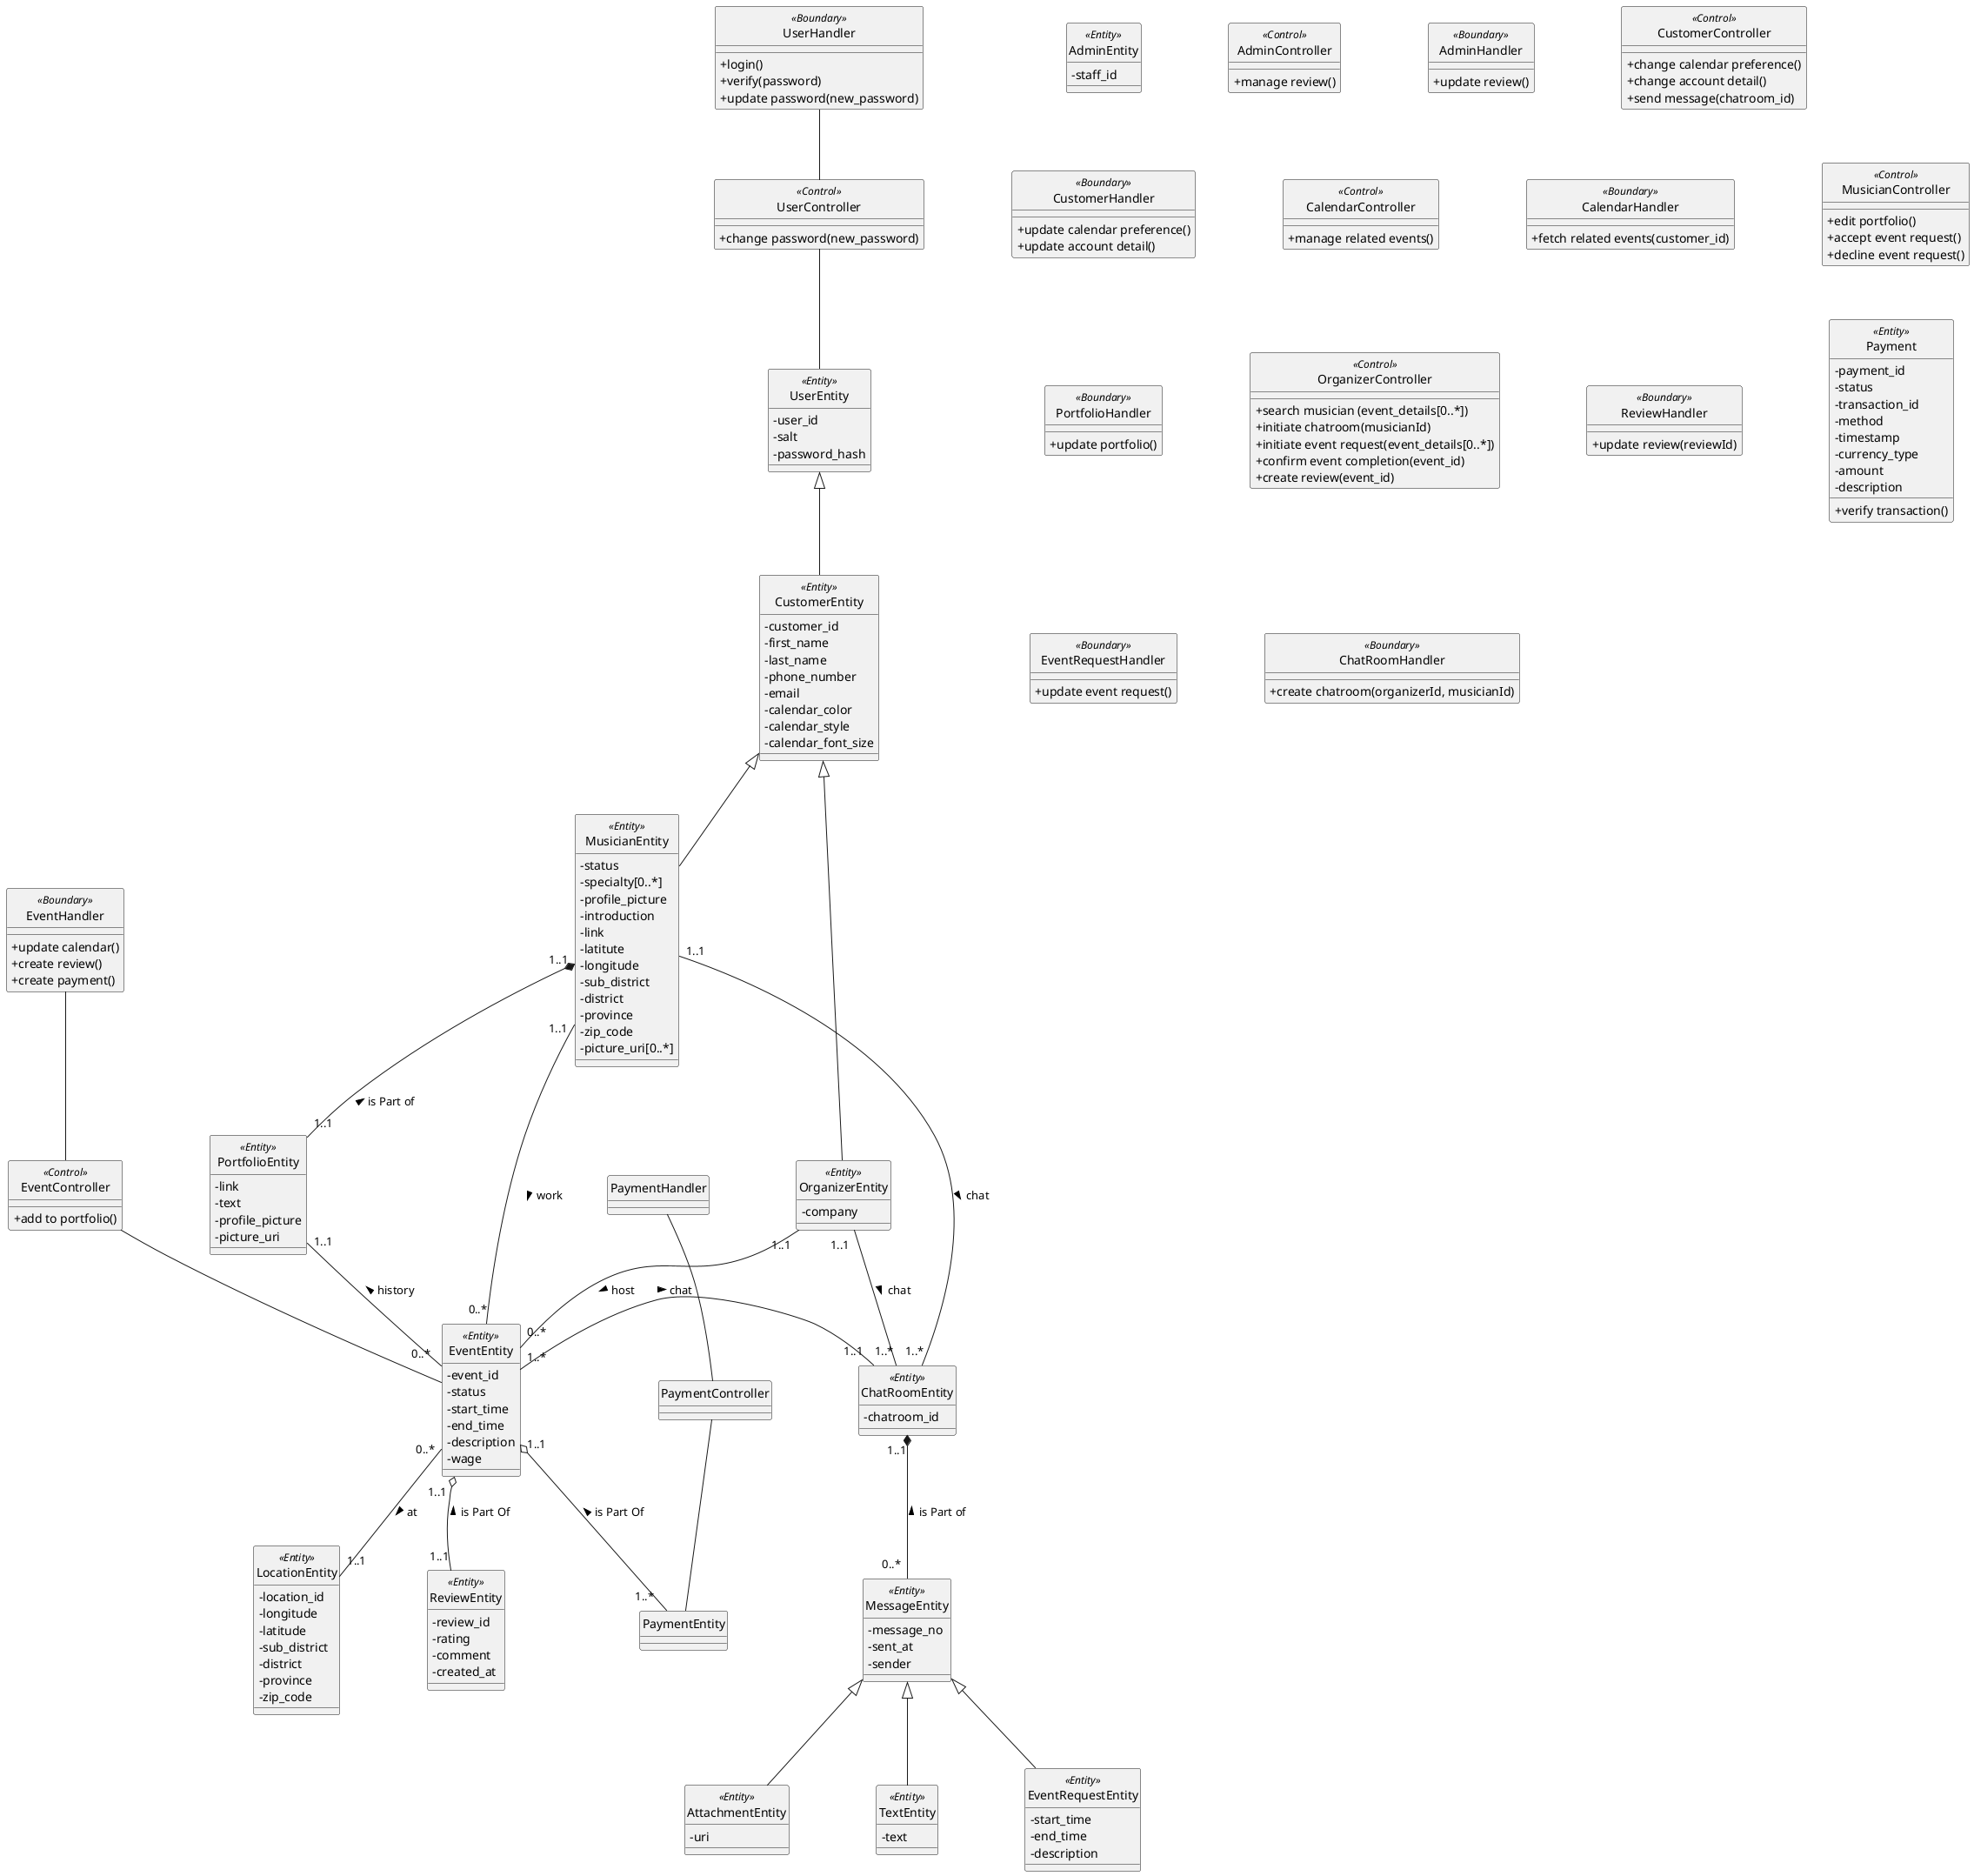 @startuml classDiagram

    ' use text-base attributes icon
    skinparam classAttributeIconSize 0
    ' hide class icon
    hide circle

    'skinparam linetype ortho
    'skinparam linetype polyline

    skinparam nodesep 100
    'skinparam ranksep 100

    'skinparam classBackgroundColor #d0b6eb
    'skinparam ClassFontSize 10 

    UserEntity <|-- CustomerEntity
    CustomerEntity <|-- MusicianEntity
    CustomerEntity <|-- OrganizerEntity
    MusicianEntity "1..1" *-- "1..1" PortfolioEntity: is Part of <
    PortfolioEntity "1..1" -- "0..*\t" EventEntity: history <

    'Musician "1..1" -- "1..1" Location: live_at
    MusicianEntity "1..1" -- "0..*" EventEntity: work >
    EventEntity "0..*" -- "1..1" LocationEntity: at >
    OrganizerEntity "1..1" -- "0..*" EventEntity: host >

    EventEntity "1..1\t" o-- "1..1" ReviewEntity: is Part Of <
    EventEntity "1..1" o-- "1..*\t" PaymentEntity: is Part Of <

    MessageEntity  <|-- AttachmentEntity
    MessageEntity  <|-- TextEntity
    MessageEntity  <|-- EventRequestEntity

    ChatRoomEntity "1..1" *-- "0..*\t" MessageEntity: is Part of <
    EventEntity "1..*" - "1..1 " ChatRoomEntity: chat >
    OrganizerEntity "1..1\t" -- "1..*" ChatRoomEntity: chat >
    MusicianEntity "1..1" -- "1..*" ChatRoomEntity: chat >

    UserHandler -- UserController
    UserController -- UserEntity
    EventHandler -- EventController
    EventController -- EventEntity
    PaymentHandler -- PaymentController
    PaymentController -- PaymentEntity
    


    class UserHandler <<Boundary>> {
        +login()
        +verify(password)
        +update password(new_password)
    }

    class UserController <<Control>> {
        +change password(new_password)
    }

    class UserEntity <<Entity>> {
        -user_id
        -salt
        -password_hash
    }

    class AdminEntity <<Entity>> {
        -staff_id
    }

    class AdminController <<Control>> {
        +manage review()
    }

    class AdminHandler <<Boundary>> {
        +update review()
    }

    class CustomerEntity <<Entity>> {
        -customer_id
        -first_name
        -last_name
        -phone_number
        -email
        -calendar_color
        -calendar_style
        -calendar_font_size
    }

    class CustomerController <<Control>> {
        +change calendar preference()
        +change account detail()
        +send message(chatroom_id)
    }

    class CustomerHandler <<Boundary>> {
        +update calendar preference()
        +update account detail()
    }

    class CalendarController <<Control>> {
        +manage related events()
    }

    class CalendarHandler <<Boundary>> {
        +fetch related events(customer_id)
    }

    class MusicianEntity <<Entity>> {
        -status
        -specialty[0..*]
        -profile_picture
        -introduction
        -link
        -latitute
        -longitude
        -sub_district
        -district
        -province
        -zip_code
        -picture_uri[0..*]
    }

    class MusicianController <<Control>> {
        +edit portfolio()
        +accept event request()
        +decline event request()
    }  

    'User "1..1" -- "1..1\t" Credential: authenticate <

    class PortfolioEntity <<Entity>> {
        -link
        -text
        -profile_picture
        -picture_uri
    }

    class PortfolioHandler <<Boundary>> {
        +update portfolio()
    }

    class OrganizerEntity <<Entity>> {
        -company
    }

    class OrganizerController <<Control>> {
        +search musician (event_details[0..*])
        +initiate chatroom(musicianId)
        +initiate event request(event_details[0..*])
        +confirm event completion(event_id)
        +create review(event_id)
    }

    class EventEntity <<Entity>> {
        -event_id
        -status
        -start_time
        -end_time
        -description
        -wage
    }

    class EventController <<Control>> {
        +add to portfolio()
    }       

    class EventHandler <<Boundary>> {
        +update calendar()
        +create review()
        +create payment()
    }

    class LocationEntity <<Entity>> {
        -location_id
        -longitude
        -latitude
        -sub_district
        -district
        -province
        -zip_code
    }

    class ReviewEntity <<Entity>> {
        -review_id
        -rating
        -comment
        -created_at
    }

    class ReviewHandler <<Boundary>> {
        +update review(reviewId)
    }

    class Payment <<Entity>>{
        -payment_id
        -status
        -transaction_id
        -method
        -timestamp
        -currency_type
        -amount
        -description
        +verify transaction()
    } 

    class MessageEntity <<Entity>> {
        -message_no
        -sent_at
        -sender
    }

    class AttachmentEntity <<Entity>> {
        -uri
    }

    class TextEntity <<Entity>> {
        -text
    }

    class EventRequestEntity <<Entity>> {
        -start_time
        -end_time
        -description
    }

    class EventRequestHandler <<Boundary>> {
        +update event request()
    }

    class ChatRoomEntity <<Entity>> {
        -chatroom_id
    } 
    
    class ChatRoomHandler <<Boundary>> {
        +create chatroom(organizerId, musicianId)
    }

@enduml